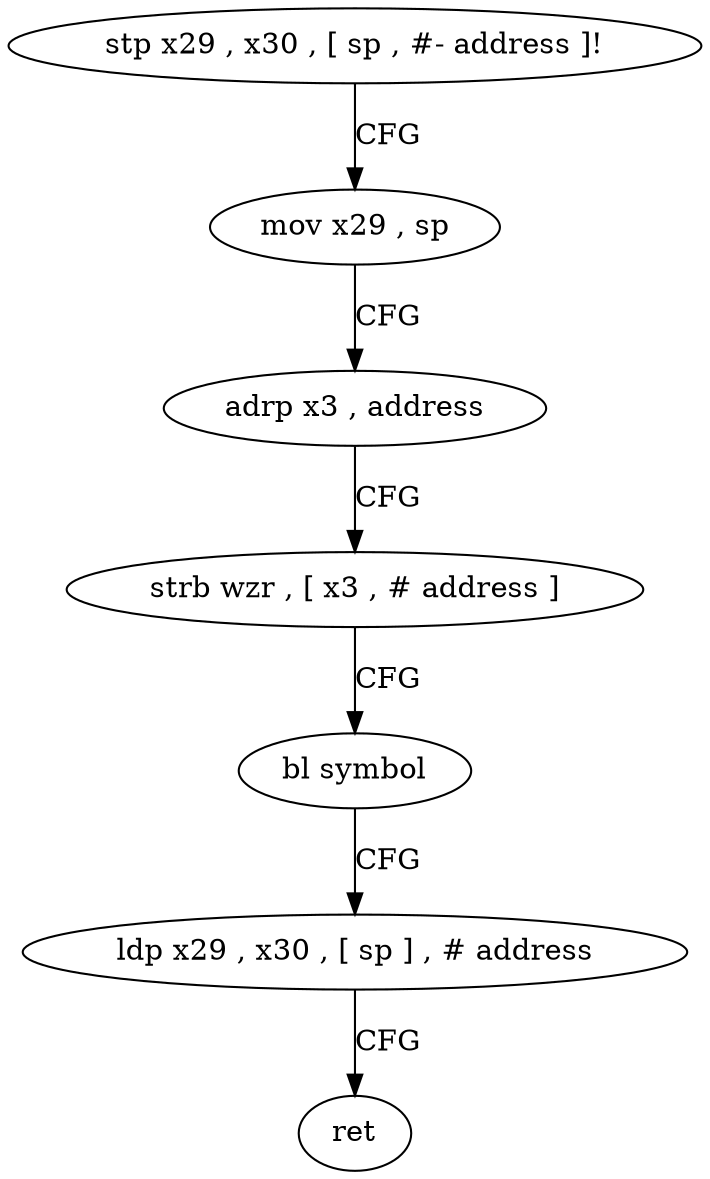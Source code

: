 digraph "func" {
"4244936" [label = "stp x29 , x30 , [ sp , #- address ]!" ]
"4244940" [label = "mov x29 , sp" ]
"4244944" [label = "adrp x3 , address" ]
"4244948" [label = "strb wzr , [ x3 , # address ]" ]
"4244952" [label = "bl symbol" ]
"4244956" [label = "ldp x29 , x30 , [ sp ] , # address" ]
"4244960" [label = "ret" ]
"4244936" -> "4244940" [ label = "CFG" ]
"4244940" -> "4244944" [ label = "CFG" ]
"4244944" -> "4244948" [ label = "CFG" ]
"4244948" -> "4244952" [ label = "CFG" ]
"4244952" -> "4244956" [ label = "CFG" ]
"4244956" -> "4244960" [ label = "CFG" ]
}
